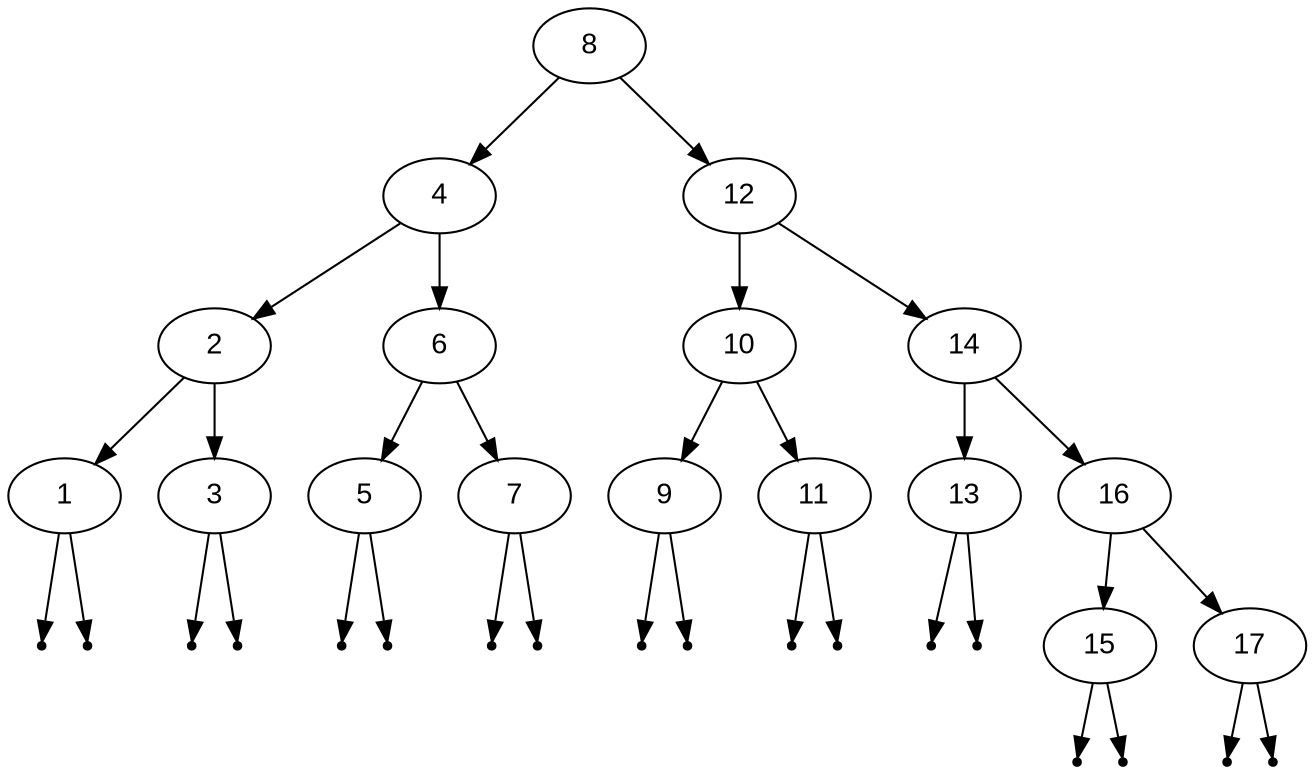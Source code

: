 digraph BinarySearchTree {
    node [fontname = "Arial"];
    8 -> 4;
    4 -> 2;
    2 -> 1;
    null0[shape=point];
    1 -> null0;
    null1[shape=point];
    1 -> null1;
    2 -> 3;
    null2[shape=point];
    3 -> null2;
    null3[shape=point];
    3 -> null3;
    4 -> 6;
    6 -> 5;
    null4[shape=point];
    5 -> null4;
    null5[shape=point];
    5 -> null5;
    6 -> 7;
    null6[shape=point];
    7 -> null6;
    null7[shape=point];
    7 -> null7;
    8 -> 12;
    12 -> 10;
    10 -> 9;
    null8[shape=point];
    9 -> null8;
    null9[shape=point];
    9 -> null9;
    10 -> 11;
    null10[shape=point];
    11 -> null10;
    null11[shape=point];
    11 -> null11;
    12 -> 14;
    14 -> 13;
    null12[shape=point];
    13 -> null12;
    null13[shape=point];
    13 -> null13;
    14 -> 16;
    16 -> 15;
    null14[shape=point];
    15 -> null14;
    null15[shape=point];
    15 -> null15;
    16 -> 17;
    null16[shape=point];
    17 -> null16;
    null17[shape=point];
    17 -> null17;
}